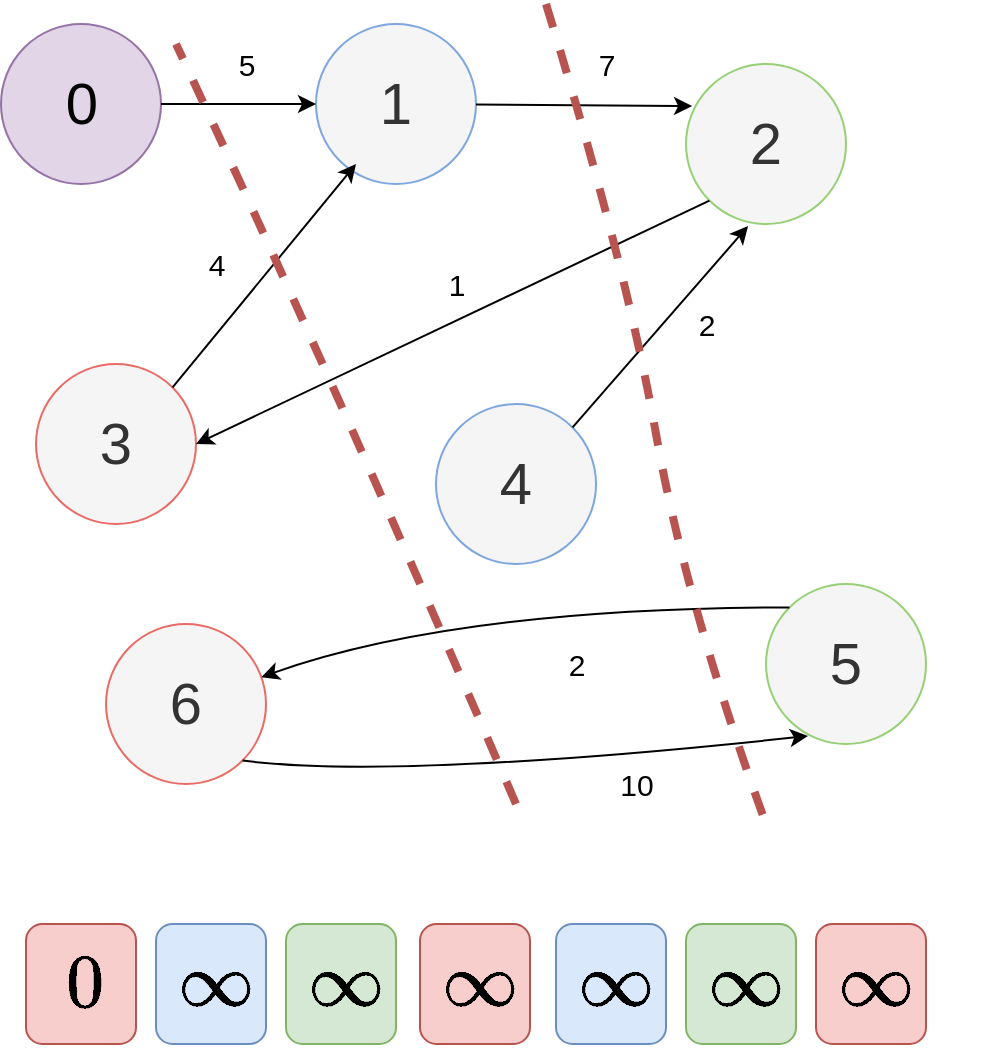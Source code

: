 <mxfile version="13.1.14" type="device"><diagram id="1HiiMat8YmdHDUs2SUyV" name="Page-1"><mxGraphModel dx="1027" dy="555" grid="1" gridSize="10" guides="1" tooltips="1" connect="1" arrows="1" fold="1" page="1" pageScale="1" pageWidth="600" pageHeight="550" math="1" shadow="0"><root><mxCell id="0"/><mxCell id="1" parent="0"/><mxCell id="mdkYmymOHdari6JYrVn2-1" value="6" style="ellipse;whiteSpace=wrap;html=1;aspect=fixed;fontSize=29;fillColor=#f5f5f5;strokeColor=#EA6B66;fontColor=#333333;" parent="1" vertex="1"><mxGeometry x="65" y="320" width="80" height="80" as="geometry"/></mxCell><mxCell id="mdkYmymOHdari6JYrVn2-2" value="5" style="ellipse;whiteSpace=wrap;html=1;aspect=fixed;fontSize=29;fillColor=#f5f5f5;strokeColor=#97D077;fontColor=#333333;" parent="1" vertex="1"><mxGeometry x="395" y="300" width="80" height="80" as="geometry"/></mxCell><mxCell id="mdkYmymOHdari6JYrVn2-3" value="4" style="ellipse;whiteSpace=wrap;html=1;aspect=fixed;fontSize=29;fillColor=#F5F5F5;strokeColor=#7EA6E0;fontColor=#333333;" parent="1" vertex="1"><mxGeometry x="230" y="210" width="80" height="80" as="geometry"/></mxCell><mxCell id="mdkYmymOHdari6JYrVn2-4" value="3" style="ellipse;whiteSpace=wrap;html=1;aspect=fixed;fontSize=29;fillColor=#f5f5f5;strokeColor=#EA6B66;fontColor=#333333;" parent="1" vertex="1"><mxGeometry x="30" y="190" width="80" height="80" as="geometry"/></mxCell><mxCell id="mdkYmymOHdari6JYrVn2-5" value="2" style="ellipse;whiteSpace=wrap;html=1;aspect=fixed;fontSize=29;fillColor=#f5f5f5;strokeColor=#97D077;fontColor=#333333;" parent="1" vertex="1"><mxGeometry x="355" y="40" width="80" height="80" as="geometry"/></mxCell><mxCell id="mdkYmymOHdari6JYrVn2-6" value="1" style="ellipse;whiteSpace=wrap;html=1;aspect=fixed;fontSize=29;fillColor=#f5f5f5;strokeColor=#7EA6E0;fontColor=#333333;" parent="1" vertex="1"><mxGeometry x="170" y="20" width="80" height="80" as="geometry"/></mxCell><mxCell id="mdkYmymOHdari6JYrVn2-7" value="0" style="ellipse;whiteSpace=wrap;html=1;aspect=fixed;fontSize=29;fillColor=#e1d5e7;strokeColor=#9673a6;" parent="1" vertex="1"><mxGeometry x="12.5" y="20" width="80" height="80" as="geometry"/></mxCell><mxCell id="mdkYmymOHdari6JYrVn2-8" value="" style="endArrow=classic;html=1;fontSize=29;entryX=0;entryY=0.5;entryDx=0;entryDy=0;exitX=1;exitY=0.5;exitDx=0;exitDy=0;" parent="1" source="mdkYmymOHdari6JYrVn2-7" target="mdkYmymOHdari6JYrVn2-6" edge="1"><mxGeometry width="50" height="50" relative="1" as="geometry"><mxPoint x="70" y="250" as="sourcePoint"/><mxPoint x="120" y="200" as="targetPoint"/></mxGeometry></mxCell><mxCell id="mdkYmymOHdari6JYrVn2-9" value="" style="endArrow=classic;html=1;fontSize=29;entryX=0.038;entryY=0.263;entryDx=0;entryDy=0;entryPerimeter=0;" parent="1" source="mdkYmymOHdari6JYrVn2-6" target="mdkYmymOHdari6JYrVn2-5" edge="1"><mxGeometry width="50" height="50" relative="1" as="geometry"><mxPoint x="220" y="260" as="sourcePoint"/><mxPoint x="270" y="210" as="targetPoint"/></mxGeometry></mxCell><mxCell id="mdkYmymOHdari6JYrVn2-10" value="" style="endArrow=classic;html=1;fontSize=29;exitX=1;exitY=0;exitDx=0;exitDy=0;" parent="1" source="mdkYmymOHdari6JYrVn2-4" edge="1"><mxGeometry width="50" height="50" relative="1" as="geometry"><mxPoint x="290" y="100" as="sourcePoint"/><mxPoint x="190" y="90" as="targetPoint"/></mxGeometry></mxCell><mxCell id="mdkYmymOHdari6JYrVn2-11" value="" style="endArrow=classic;html=1;fontSize=29;exitX=0;exitY=1;exitDx=0;exitDy=0;entryX=1;entryY=0.5;entryDx=0;entryDy=0;" parent="1" source="mdkYmymOHdari6JYrVn2-5" target="mdkYmymOHdari6JYrVn2-4" edge="1"><mxGeometry width="50" height="50" relative="1" as="geometry"><mxPoint x="440" y="190" as="sourcePoint"/><mxPoint x="490" y="140" as="targetPoint"/></mxGeometry></mxCell><mxCell id="mdkYmymOHdari6JYrVn2-12" value="" style="endArrow=classic;html=1;fontSize=29;exitX=1;exitY=0;exitDx=0;exitDy=0;entryX=0.388;entryY=1.013;entryDx=0;entryDy=0;entryPerimeter=0;" parent="1" source="mdkYmymOHdari6JYrVn2-3" target="mdkYmymOHdari6JYrVn2-5" edge="1"><mxGeometry width="50" height="50" relative="1" as="geometry"><mxPoint x="570" y="310" as="sourcePoint"/><mxPoint x="620" y="260" as="targetPoint"/></mxGeometry></mxCell><mxCell id="mdkYmymOHdari6JYrVn2-13" value="" style="endArrow=classic;html=1;fontSize=29;curved=1;exitX=0;exitY=0;exitDx=0;exitDy=0;" parent="1" source="mdkYmymOHdari6JYrVn2-2" target="mdkYmymOHdari6JYrVn2-1" edge="1"><mxGeometry width="50" height="50" relative="1" as="geometry"><mxPoint x="340" y="322" as="sourcePoint"/><mxPoint x="220" y="260" as="targetPoint"/><Array as="points"><mxPoint x="240" y="312"/></Array></mxGeometry></mxCell><mxCell id="mdkYmymOHdari6JYrVn2-14" value="" style="endArrow=classic;html=1;fontSize=29;exitX=1;exitY=1;exitDx=0;exitDy=0;entryX=0.263;entryY=0.95;entryDx=0;entryDy=0;entryPerimeter=0;curved=1;" parent="1" source="mdkYmymOHdari6JYrVn2-1" target="mdkYmymOHdari6JYrVn2-2" edge="1"><mxGeometry width="50" height="50" relative="1" as="geometry"><mxPoint x="190" y="490" as="sourcePoint"/><mxPoint x="240" y="440" as="targetPoint"/><Array as="points"><mxPoint x="210" y="398"/></Array></mxGeometry></mxCell><mxCell id="mdkYmymOHdari6JYrVn2-15" value="5" style="text;html=1;align=center;verticalAlign=middle;resizable=0;points=[];autosize=1;fontSize=15;" parent="1" vertex="1"><mxGeometry x="125" y="30" width="20" height="20" as="geometry"/></mxCell><mxCell id="mdkYmymOHdari6JYrVn2-16" value="4" style="text;html=1;align=center;verticalAlign=middle;resizable=0;points=[];autosize=1;fontSize=15;" parent="1" vertex="1"><mxGeometry x="110" y="130" width="20" height="20" as="geometry"/></mxCell><mxCell id="mdkYmymOHdari6JYrVn2-17" value="1" style="text;html=1;align=center;verticalAlign=middle;resizable=0;points=[];autosize=1;fontSize=15;" parent="1" vertex="1"><mxGeometry x="230" y="140" width="20" height="20" as="geometry"/></mxCell><mxCell id="mdkYmymOHdari6JYrVn2-18" value="7" style="text;html=1;align=center;verticalAlign=middle;resizable=0;points=[];autosize=1;fontSize=15;" parent="1" vertex="1"><mxGeometry x="305" y="30" width="20" height="20" as="geometry"/></mxCell><mxCell id="mdkYmymOHdari6JYrVn2-19" value="2" style="text;html=1;align=center;verticalAlign=middle;resizable=0;points=[];autosize=1;fontSize=15;" parent="1" vertex="1"><mxGeometry x="355" y="160" width="20" height="20" as="geometry"/></mxCell><mxCell id="mdkYmymOHdari6JYrVn2-20" value="10" style="text;html=1;align=center;verticalAlign=middle;resizable=0;points=[];autosize=1;fontSize=15;" parent="1" vertex="1"><mxGeometry x="315" y="390" width="30" height="20" as="geometry"/></mxCell><mxCell id="mdkYmymOHdari6JYrVn2-21" value="2" style="text;html=1;align=center;verticalAlign=middle;resizable=0;points=[];autosize=1;fontSize=15;" parent="1" vertex="1"><mxGeometry x="290" y="330" width="20" height="20" as="geometry"/></mxCell><mxCell id="mdkYmymOHdari6JYrVn2-23" value="" style="endArrow=none;dashed=1;html=1;fontSize=15;curved=1;fillColor=#f8cecc;strokeColor=#b85450;strokeWidth=4;" parent="1" edge="1"><mxGeometry width="50" height="50" relative="1" as="geometry"><mxPoint x="270" y="410" as="sourcePoint"/><mxPoint x="100" y="30" as="targetPoint"/><Array as="points"><mxPoint x="175" y="190"/></Array></mxGeometry></mxCell><mxCell id="mdkYmymOHdari6JYrVn2-24" value="" style="endArrow=none;dashed=1;html=1;fontSize=15;curved=1;fillColor=#f8cecc;strokeColor=#b85450;strokeWidth=4;" parent="1" edge="1"><mxGeometry width="50" height="50" relative="1" as="geometry"><mxPoint x="285" y="10" as="sourcePoint"/><mxPoint x="395" y="420" as="targetPoint"/><Array as="points"><mxPoint x="325" y="140"/><mxPoint x="355" y="310"/></Array></mxGeometry></mxCell><mxCell id="EZbU-hN2SZjOLVy9wgXz-1" value="&lt;span style=&quot;font-size: 32px&quot;&gt;$$0 $$&lt;/span&gt;" style="rounded=1;whiteSpace=wrap;html=1;fillColor=#f8cecc;strokeColor=#b85450;spacing=12;spacingLeft=5;" vertex="1" parent="1"><mxGeometry x="25" y="470" width="55" height="60" as="geometry"/></mxCell><mxCell id="EZbU-hN2SZjOLVy9wgXz-2" value="&lt;span style=&quot;font-size: 32px&quot;&gt;$$\infty $$&lt;/span&gt;" style="rounded=1;whiteSpace=wrap;html=1;fillColor=#dae8fc;strokeColor=#6c8ebf;spacing=12;spacingLeft=5;" vertex="1" parent="1"><mxGeometry x="90" y="470" width="55" height="60" as="geometry"/></mxCell><mxCell id="EZbU-hN2SZjOLVy9wgXz-3" value="&lt;span style=&quot;font-size: 32px&quot;&gt;$$\infty $$&lt;/span&gt;" style="rounded=1;whiteSpace=wrap;html=1;fillColor=#d5e8d4;strokeColor=#82b366;spacing=12;spacingLeft=5;" vertex="1" parent="1"><mxGeometry x="155" y="470" width="55" height="60" as="geometry"/></mxCell><mxCell id="EZbU-hN2SZjOLVy9wgXz-4" value="&lt;span style=&quot;font-size: 32px&quot;&gt;$$\infty $$&lt;/span&gt;" style="rounded=1;whiteSpace=wrap;html=1;fillColor=#f8cecc;strokeColor=#b85450;spacing=12;spacingLeft=5;" vertex="1" parent="1"><mxGeometry x="222" y="470" width="55" height="60" as="geometry"/></mxCell><mxCell id="EZbU-hN2SZjOLVy9wgXz-5" value="&lt;span style=&quot;font-size: 32px&quot;&gt;$$\infty $$&lt;/span&gt;" style="rounded=1;whiteSpace=wrap;html=1;fillColor=#dae8fc;strokeColor=#6c8ebf;spacing=12;spacingLeft=5;" vertex="1" parent="1"><mxGeometry x="290" y="470" width="55" height="60" as="geometry"/></mxCell><mxCell id="EZbU-hN2SZjOLVy9wgXz-6" value="&lt;span style=&quot;font-size: 32px&quot;&gt;$$\infty $$&lt;/span&gt;" style="rounded=1;whiteSpace=wrap;html=1;fillColor=#d5e8d4;strokeColor=#82b366;spacing=12;spacingLeft=5;" vertex="1" parent="1"><mxGeometry x="355" y="470" width="55" height="60" as="geometry"/></mxCell><mxCell id="EZbU-hN2SZjOLVy9wgXz-7" value="&lt;span style=&quot;font-size: 32px&quot;&gt;$$\infty $$&lt;/span&gt;" style="rounded=1;whiteSpace=wrap;html=1;fillColor=#f8cecc;strokeColor=#b85450;spacing=12;spacingLeft=5;" vertex="1" parent="1"><mxGeometry x="420" y="470" width="55" height="60" as="geometry"/></mxCell></root></mxGraphModel></diagram></mxfile>
